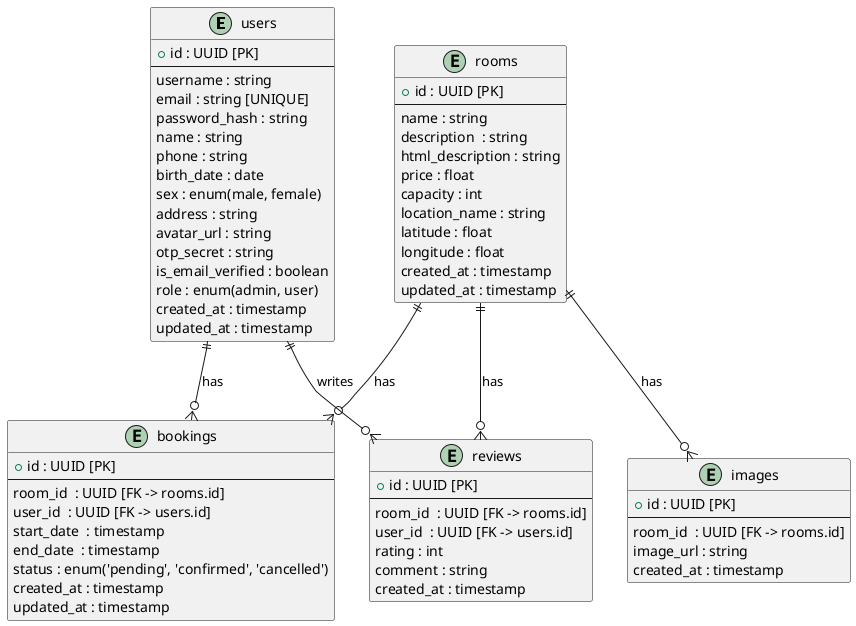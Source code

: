 @startuml ERD
entity "users" as U {
  + id : UUID [PK]
  --
  username : string
  email : string [UNIQUE]
  password_hash : string
  name : string
  phone : string
  birth_date : date
  sex : enum(male, female)
  address : string
  avatar_url : string
  otp_secret : string
  is_email_verified : boolean
  role : enum(admin, user)
  created_at : timestamp
  updated_at : timestamp
}

entity "rooms" as R {
  + id : UUID [PK]
  --
  name : string
  description  : string
  html_description : string
  price : float
  capacity : int
  location_name : string
  latitude : float
  longitude : float
  created_at : timestamp
  updated_at : timestamp
}

entity "bookings" as B {
  + id : UUID [PK]
  --
  room_id  : UUID [FK -> rooms.id]
  user_id  : UUID [FK -> users.id]
  start_date  : timestamp
  end_date  : timestamp
  status : enum('pending', 'confirmed', 'cancelled')
  created_at : timestamp
  updated_at : timestamp
}

entity "reviews" as RE {
  + id : UUID [PK]
  --
  room_id  : UUID [FK -> rooms.id]
  user_id  : UUID [FK -> users.id]
  rating : int
  comment : string
  created_at : timestamp
}

entity "images" as I {
  + id : UUID [PK]
  --
  room_id  : UUID [FK -> rooms.id]
  image_url : string
  created_at : timestamp
}

U ||--o{ B : "has"
R ||--o{ B : "has"
R ||--o{ I : "has"
U ||--o{ RE : "writes"
R ||--o{ RE : "has"
@enduml
